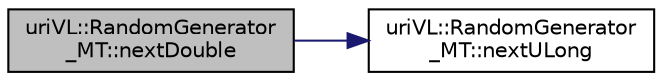 digraph "uriVL::RandomGenerator_MT::nextDouble"
{
  edge [fontname="Helvetica",fontsize="10",labelfontname="Helvetica",labelfontsize="10"];
  node [fontname="Helvetica",fontsize="10",shape=record];
  rankdir="LR";
  Node1 [label="uriVL::RandomGenerator\l_MT::nextDouble",height=0.2,width=0.4,color="black", fillcolor="grey75", style="filled", fontcolor="black"];
  Node1 -> Node2 [color="midnightblue",fontsize="10",style="solid",fontname="Helvetica"];
  Node2 [label="uriVL::RandomGenerator\l_MT::nextULong",height=0.2,width=0.4,color="black", fillcolor="white", style="filled",URL="$classuriVL_1_1RandomGenerator__MT.html#a9316401d0e1ec18f53954361ef6e603f",tooltip="Returns a new uniformly-distributed unsigned long pseudo-random number in the full range of the data ..."];
}
